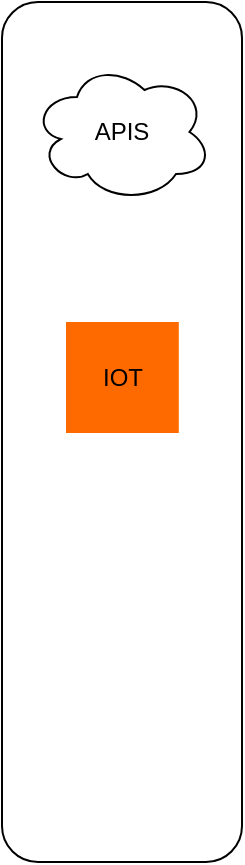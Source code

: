 <mxfile version="26.0.8">
  <diagram name="Page-1" id="G5PGpuP-kbsIQ8kbchyB">
    <mxGraphModel dx="794" dy="545" grid="1" gridSize="10" guides="1" tooltips="1" connect="1" arrows="1" fold="1" page="1" pageScale="1" pageWidth="850" pageHeight="1100" math="0" shadow="0">
      <root>
        <mxCell id="0" />
        <mxCell id="1" parent="0" />
        <mxCell id="oLZe_50dmL_Knol4_OQz-3" value="" style="rounded=1;whiteSpace=wrap;html=1;" vertex="1" parent="1">
          <mxGeometry x="60" y="50" width="120" height="430" as="geometry" />
        </mxCell>
        <mxCell id="oLZe_50dmL_Knol4_OQz-4" value="APIS" style="ellipse;shape=cloud;whiteSpace=wrap;html=1;" vertex="1" parent="1">
          <mxGeometry x="75" y="80" width="90" height="70" as="geometry" />
        </mxCell>
        <mxCell id="oLZe_50dmL_Knol4_OQz-6" value="IOT" style="points=[];aspect=fixed;html=1;align=center;shadow=0;dashed=0;fillColor=#FF6A00;strokeColor=none;shape=mxgraph.alibaba_cloud.iot_internet_of_things_platform;" vertex="1" parent="1">
          <mxGeometry x="92" y="210" width="56.4" height="55.5" as="geometry" />
        </mxCell>
      </root>
    </mxGraphModel>
  </diagram>
</mxfile>
